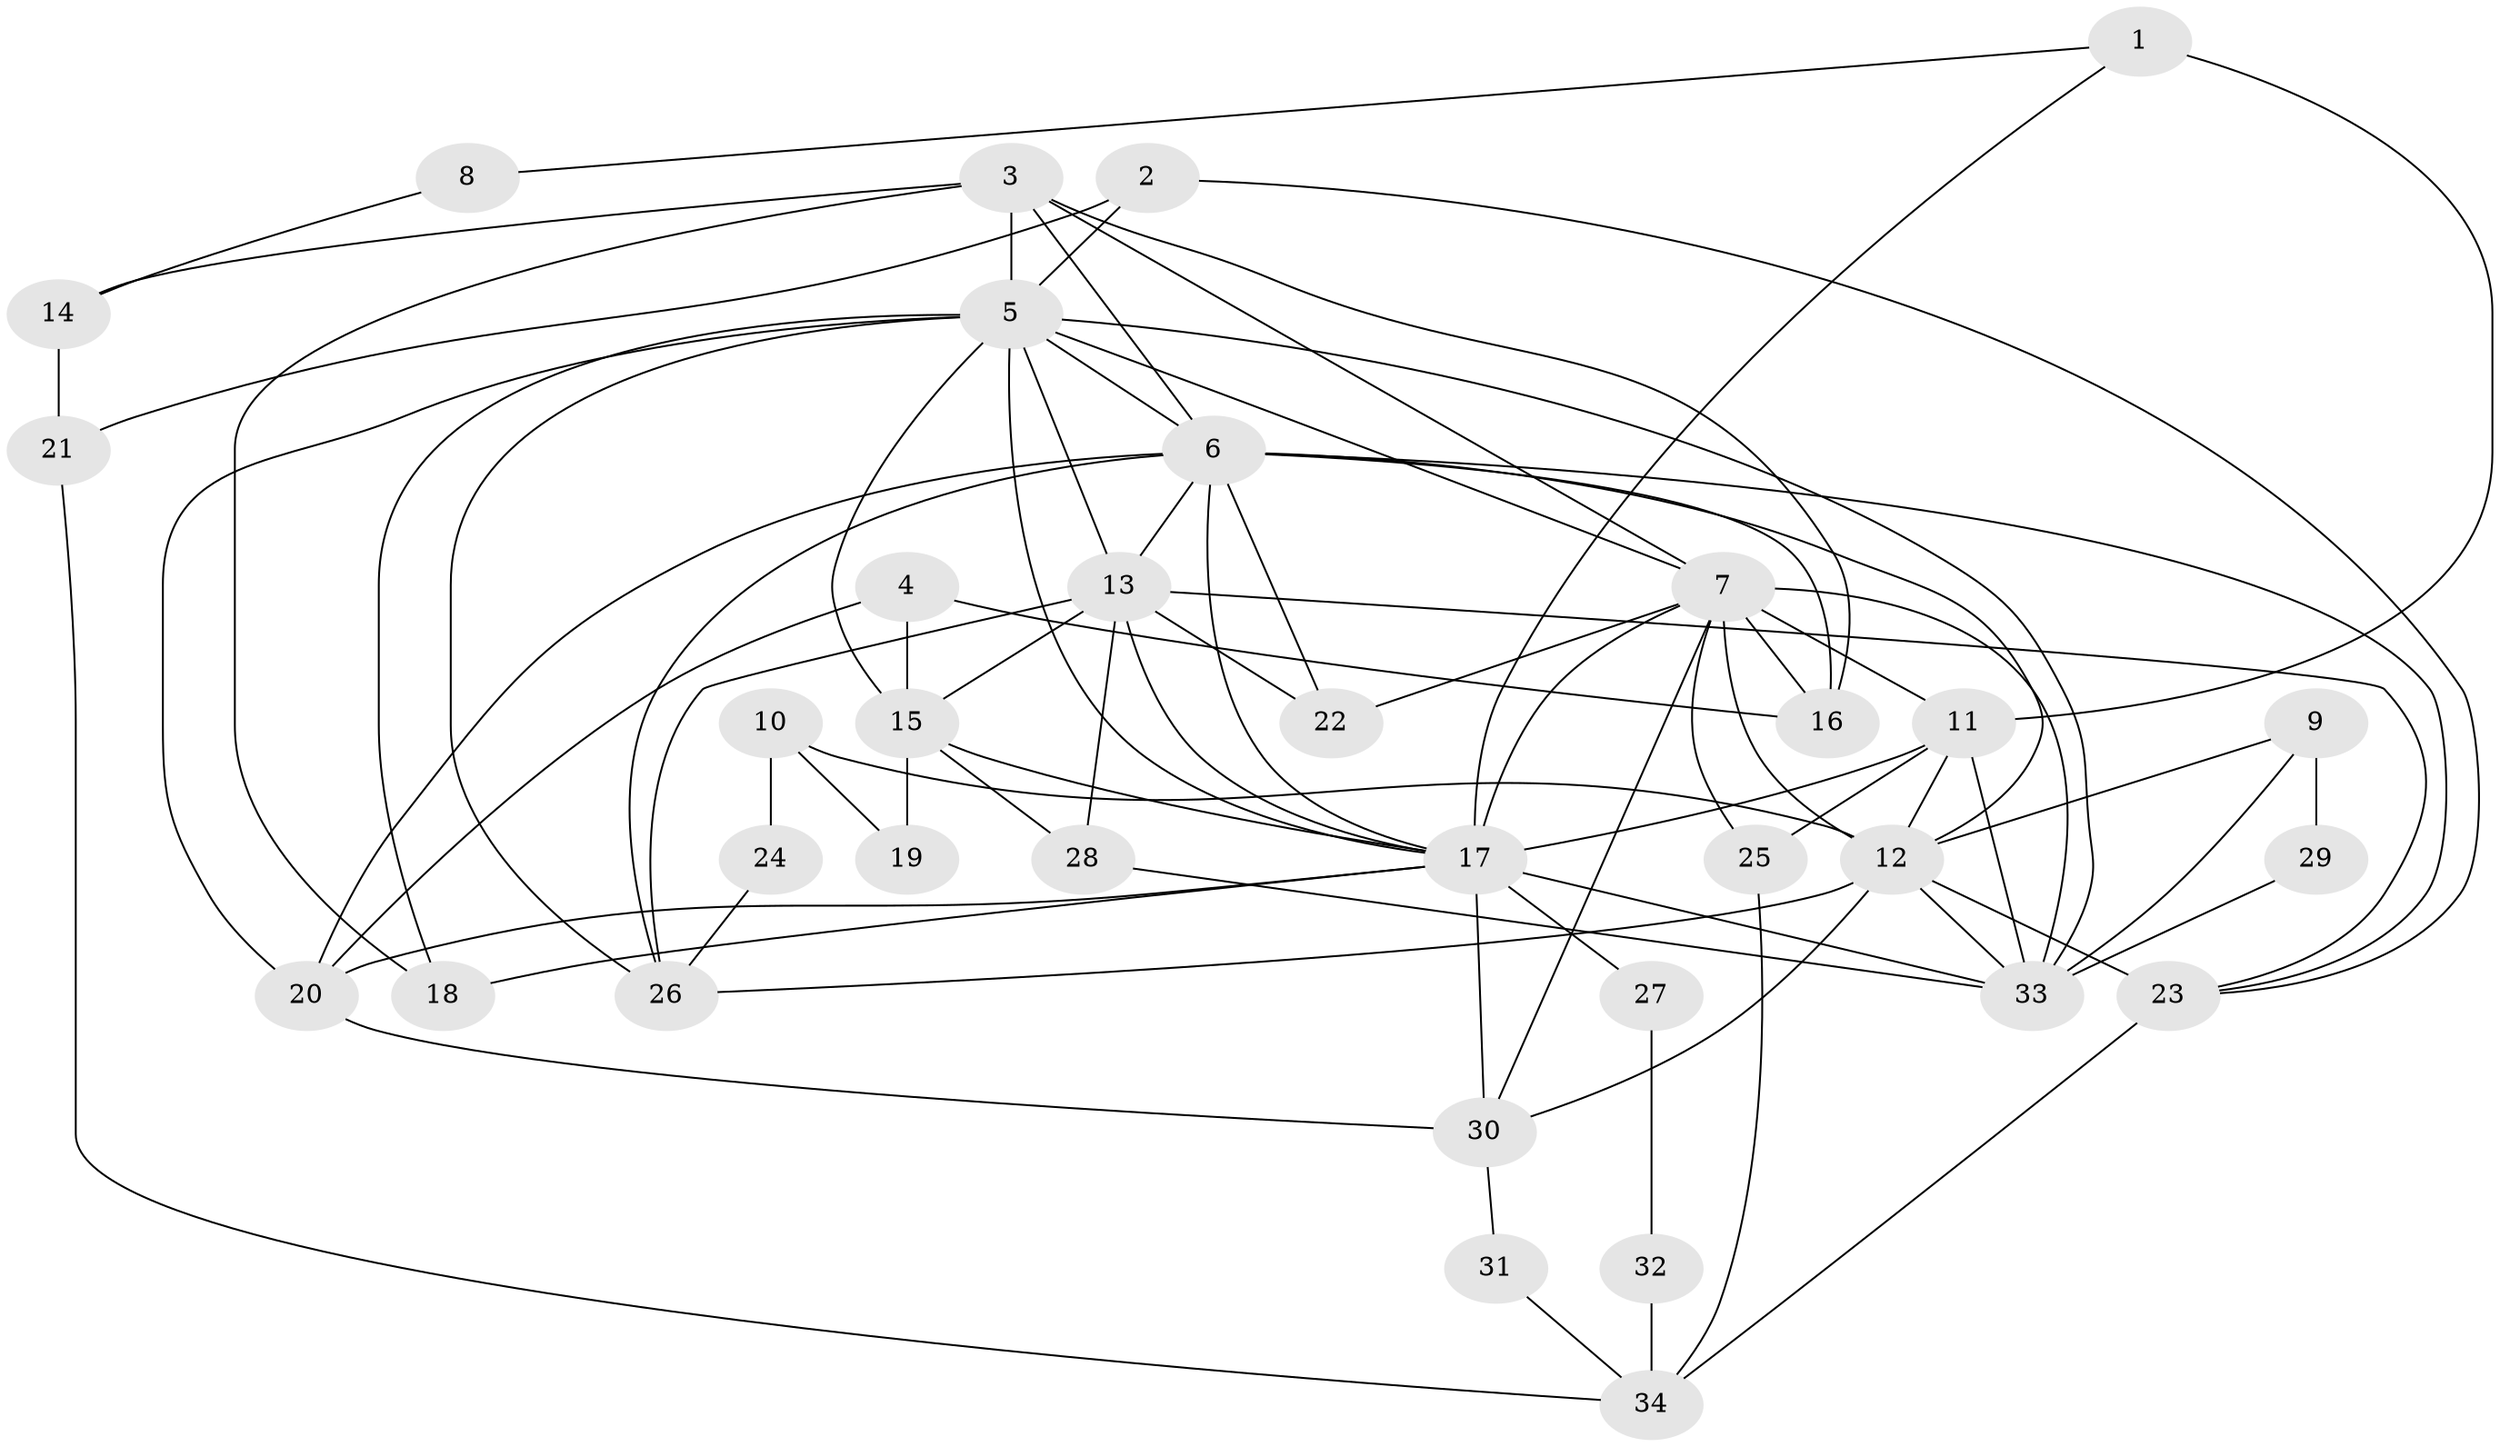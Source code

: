 // original degree distribution, {4: 0.22058823529411764, 5: 0.20588235294117646, 3: 0.3088235294117647, 2: 0.1323529411764706, 7: 0.029411764705882353, 6: 0.07352941176470588, 8: 0.014705882352941176, 9: 0.014705882352941176}
// Generated by graph-tools (version 1.1) at 2025/36/03/09/25 02:36:12]
// undirected, 34 vertices, 81 edges
graph export_dot {
graph [start="1"]
  node [color=gray90,style=filled];
  1;
  2;
  3;
  4;
  5;
  6;
  7;
  8;
  9;
  10;
  11;
  12;
  13;
  14;
  15;
  16;
  17;
  18;
  19;
  20;
  21;
  22;
  23;
  24;
  25;
  26;
  27;
  28;
  29;
  30;
  31;
  32;
  33;
  34;
  1 -- 8 [weight=1.0];
  1 -- 11 [weight=1.0];
  1 -- 17 [weight=1.0];
  2 -- 5 [weight=1.0];
  2 -- 21 [weight=1.0];
  2 -- 23 [weight=1.0];
  3 -- 5 [weight=2.0];
  3 -- 6 [weight=1.0];
  3 -- 7 [weight=2.0];
  3 -- 14 [weight=2.0];
  3 -- 16 [weight=1.0];
  3 -- 18 [weight=1.0];
  4 -- 15 [weight=1.0];
  4 -- 16 [weight=1.0];
  4 -- 20 [weight=1.0];
  5 -- 6 [weight=1.0];
  5 -- 7 [weight=1.0];
  5 -- 13 [weight=1.0];
  5 -- 15 [weight=2.0];
  5 -- 17 [weight=1.0];
  5 -- 18 [weight=1.0];
  5 -- 20 [weight=2.0];
  5 -- 26 [weight=1.0];
  5 -- 33 [weight=2.0];
  6 -- 12 [weight=1.0];
  6 -- 13 [weight=1.0];
  6 -- 16 [weight=1.0];
  6 -- 17 [weight=1.0];
  6 -- 20 [weight=1.0];
  6 -- 22 [weight=1.0];
  6 -- 23 [weight=1.0];
  6 -- 26 [weight=1.0];
  7 -- 11 [weight=3.0];
  7 -- 12 [weight=2.0];
  7 -- 16 [weight=1.0];
  7 -- 17 [weight=1.0];
  7 -- 22 [weight=1.0];
  7 -- 25 [weight=1.0];
  7 -- 30 [weight=1.0];
  7 -- 33 [weight=1.0];
  8 -- 14 [weight=1.0];
  9 -- 12 [weight=1.0];
  9 -- 29 [weight=1.0];
  9 -- 33 [weight=1.0];
  10 -- 12 [weight=1.0];
  10 -- 19 [weight=1.0];
  10 -- 24 [weight=1.0];
  11 -- 12 [weight=1.0];
  11 -- 17 [weight=2.0];
  11 -- 25 [weight=1.0];
  11 -- 33 [weight=1.0];
  12 -- 23 [weight=3.0];
  12 -- 26 [weight=1.0];
  12 -- 30 [weight=1.0];
  12 -- 33 [weight=1.0];
  13 -- 15 [weight=1.0];
  13 -- 17 [weight=1.0];
  13 -- 22 [weight=1.0];
  13 -- 23 [weight=1.0];
  13 -- 26 [weight=1.0];
  13 -- 28 [weight=1.0];
  14 -- 21 [weight=1.0];
  15 -- 17 [weight=1.0];
  15 -- 19 [weight=1.0];
  15 -- 28 [weight=1.0];
  17 -- 18 [weight=1.0];
  17 -- 20 [weight=1.0];
  17 -- 27 [weight=2.0];
  17 -- 30 [weight=2.0];
  17 -- 33 [weight=1.0];
  20 -- 30 [weight=1.0];
  21 -- 34 [weight=1.0];
  23 -- 34 [weight=1.0];
  24 -- 26 [weight=1.0];
  25 -- 34 [weight=1.0];
  27 -- 32 [weight=1.0];
  28 -- 33 [weight=1.0];
  29 -- 33 [weight=1.0];
  30 -- 31 [weight=1.0];
  31 -- 34 [weight=1.0];
  32 -- 34 [weight=1.0];
}
